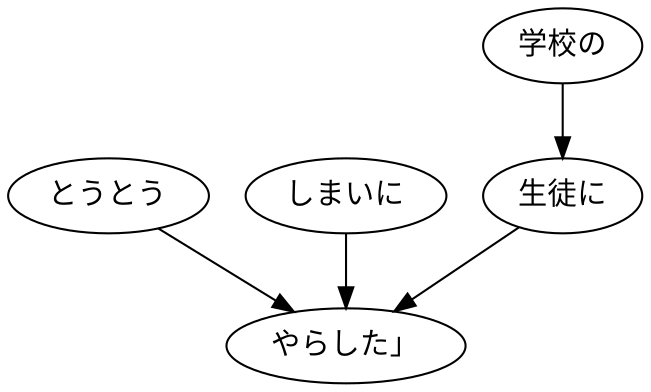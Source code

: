digraph graph5262 {
	node0 [label="とうとう"];
	node1 [label="しまいに"];
	node2 [label="学校の"];
	node3 [label="生徒に"];
	node4 [label="やらした」"];
	node0 -> node4;
	node1 -> node4;
	node2 -> node3;
	node3 -> node4;
}
